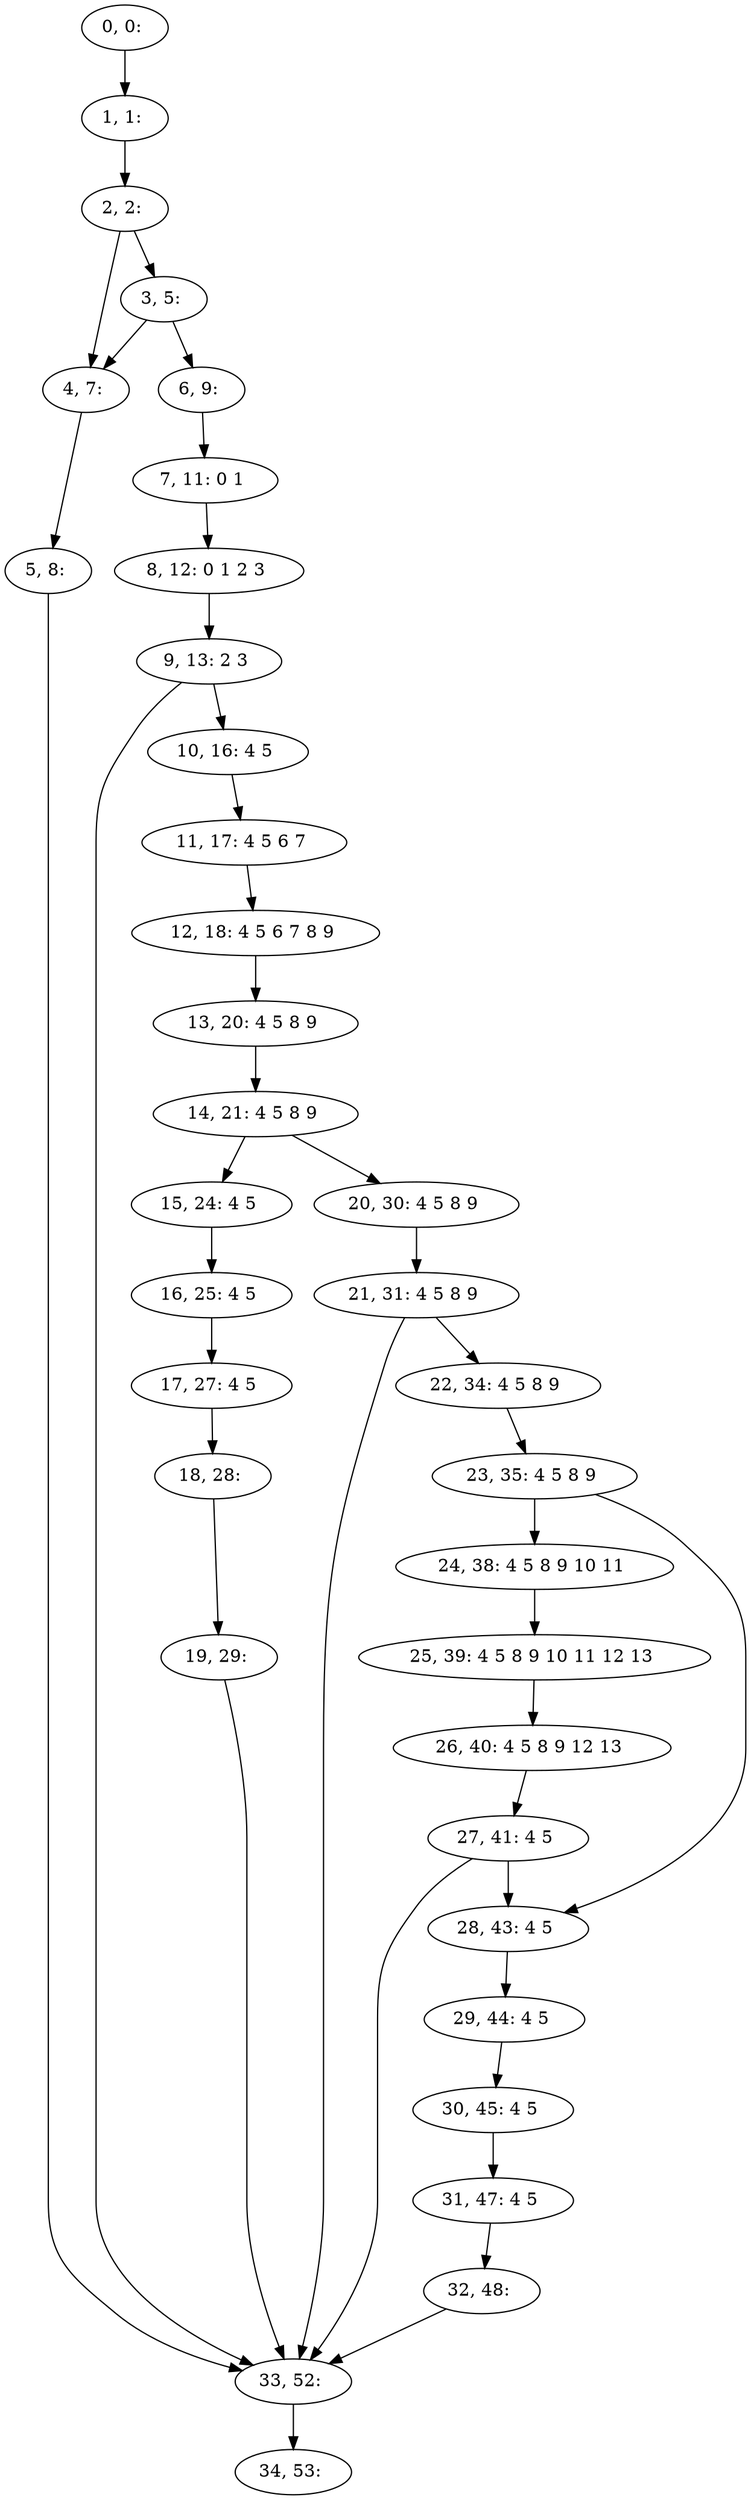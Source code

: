 digraph G {
0[label="0, 0: "];
1[label="1, 1: "];
2[label="2, 2: "];
3[label="3, 5: "];
4[label="4, 7: "];
5[label="5, 8: "];
6[label="6, 9: "];
7[label="7, 11: 0 1 "];
8[label="8, 12: 0 1 2 3 "];
9[label="9, 13: 2 3 "];
10[label="10, 16: 4 5 "];
11[label="11, 17: 4 5 6 7 "];
12[label="12, 18: 4 5 6 7 8 9 "];
13[label="13, 20: 4 5 8 9 "];
14[label="14, 21: 4 5 8 9 "];
15[label="15, 24: 4 5 "];
16[label="16, 25: 4 5 "];
17[label="17, 27: 4 5 "];
18[label="18, 28: "];
19[label="19, 29: "];
20[label="20, 30: 4 5 8 9 "];
21[label="21, 31: 4 5 8 9 "];
22[label="22, 34: 4 5 8 9 "];
23[label="23, 35: 4 5 8 9 "];
24[label="24, 38: 4 5 8 9 10 11 "];
25[label="25, 39: 4 5 8 9 10 11 12 13 "];
26[label="26, 40: 4 5 8 9 12 13 "];
27[label="27, 41: 4 5 "];
28[label="28, 43: 4 5 "];
29[label="29, 44: 4 5 "];
30[label="30, 45: 4 5 "];
31[label="31, 47: 4 5 "];
32[label="32, 48: "];
33[label="33, 52: "];
34[label="34, 53: "];
0->1 ;
1->2 ;
2->3 ;
2->4 ;
3->4 ;
3->6 ;
4->5 ;
5->33 ;
6->7 ;
7->8 ;
8->9 ;
9->10 ;
9->33 ;
10->11 ;
11->12 ;
12->13 ;
13->14 ;
14->15 ;
14->20 ;
15->16 ;
16->17 ;
17->18 ;
18->19 ;
19->33 ;
20->21 ;
21->22 ;
21->33 ;
22->23 ;
23->24 ;
23->28 ;
24->25 ;
25->26 ;
26->27 ;
27->28 ;
27->33 ;
28->29 ;
29->30 ;
30->31 ;
31->32 ;
32->33 ;
33->34 ;
}
